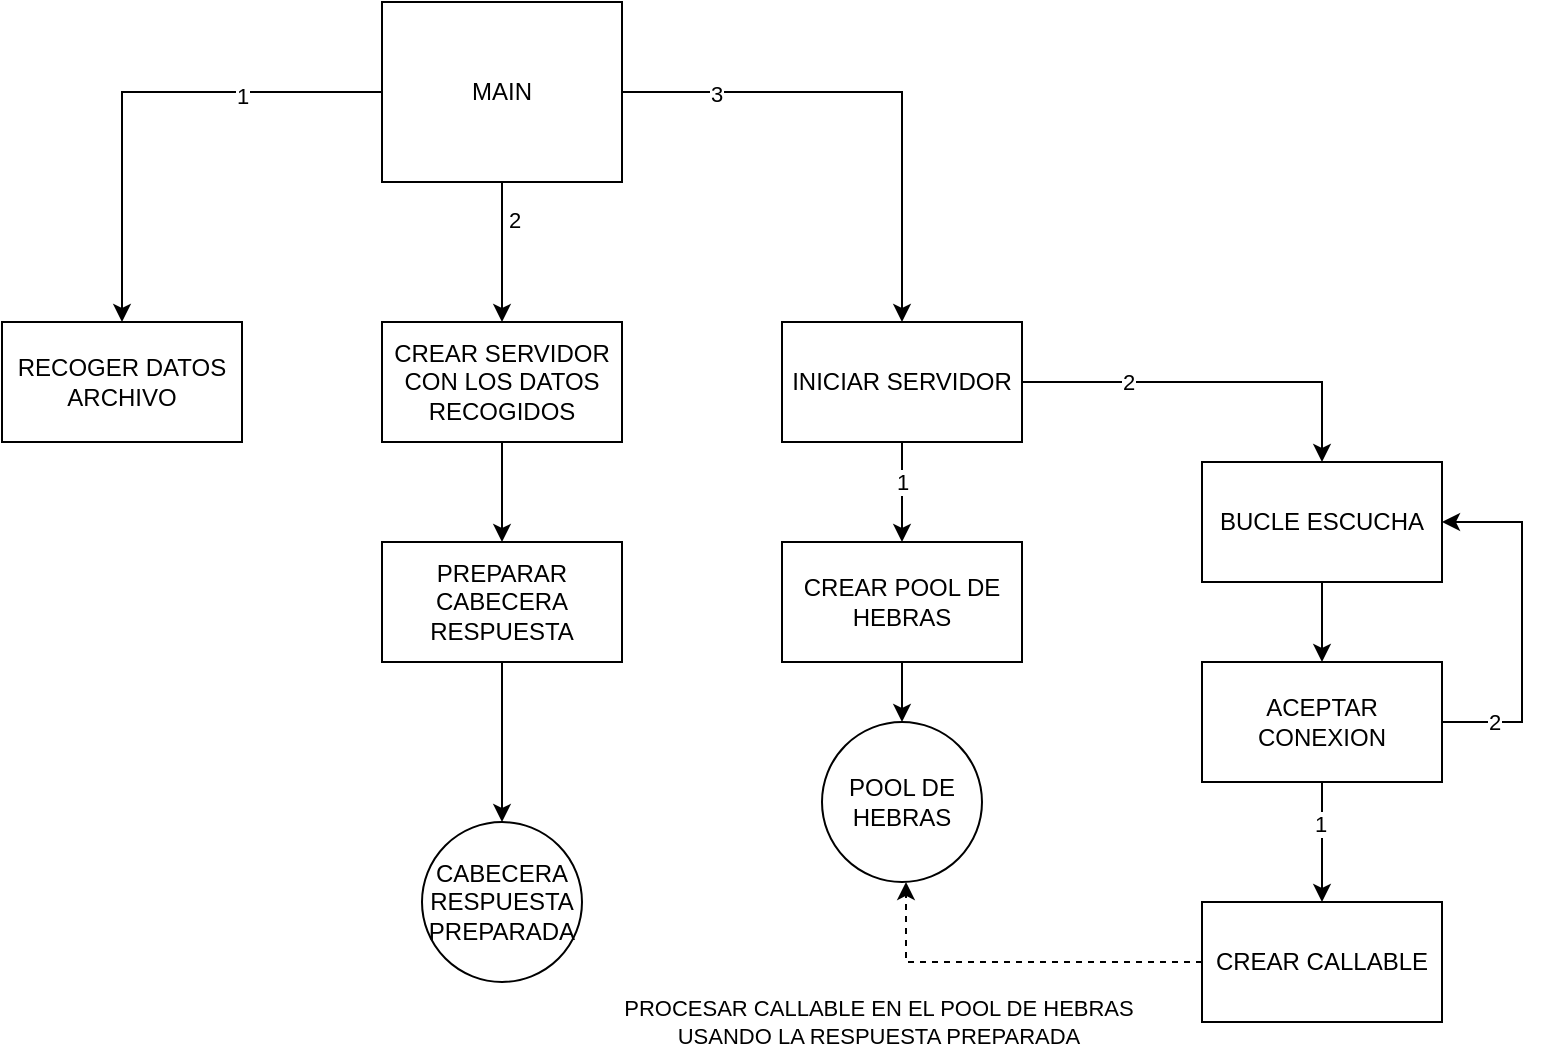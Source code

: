 <mxfile version="20.6.2" type="device"><diagram id="PNSiNulSuGuOk-tgI-bH" name="Página-1"><mxGraphModel dx="1170" dy="688" grid="0" gridSize="10" guides="1" tooltips="1" connect="1" arrows="1" fold="1" page="1" pageScale="1" pageWidth="10000" pageHeight="10000" math="0" shadow="0"><root><mxCell id="0"/><mxCell id="1" parent="0"/><mxCell id="hEcwAsqwdRV_Q21Xhvmg-19" style="edgeStyle=orthogonalEdgeStyle;rounded=0;orthogonalLoop=1;jettySize=auto;html=1;" edge="1" parent="1" source="hEcwAsqwdRV_Q21Xhvmg-18" target="hEcwAsqwdRV_Q21Xhvmg-20"><mxGeometry relative="1" as="geometry"><mxPoint x="400" y="540" as="targetPoint"/></mxGeometry></mxCell><mxCell id="hEcwAsqwdRV_Q21Xhvmg-36" value="1" style="edgeLabel;html=1;align=center;verticalAlign=middle;resizable=0;points=[];" vertex="1" connectable="0" parent="hEcwAsqwdRV_Q21Xhvmg-19"><mxGeometry x="-0.43" y="2" relative="1" as="geometry"><mxPoint as="offset"/></mxGeometry></mxCell><mxCell id="hEcwAsqwdRV_Q21Xhvmg-18" value="MAIN" style="rounded=0;whiteSpace=wrap;html=1;" vertex="1" parent="1"><mxGeometry x="520" y="320" width="120" height="90" as="geometry"/></mxCell><mxCell id="hEcwAsqwdRV_Q21Xhvmg-21" style="edgeStyle=orthogonalEdgeStyle;rounded=0;orthogonalLoop=1;jettySize=auto;html=1;" edge="1" parent="1" source="hEcwAsqwdRV_Q21Xhvmg-18" target="hEcwAsqwdRV_Q21Xhvmg-22"><mxGeometry relative="1" as="geometry"><mxPoint x="570" y="540" as="targetPoint"/><Array as="points"><mxPoint x="580" y="440"/><mxPoint x="580" y="440"/></Array></mxGeometry></mxCell><mxCell id="hEcwAsqwdRV_Q21Xhvmg-37" value="2" style="edgeLabel;html=1;align=center;verticalAlign=middle;resizable=0;points=[];" vertex="1" connectable="0" parent="hEcwAsqwdRV_Q21Xhvmg-21"><mxGeometry x="-0.524" y="2" relative="1" as="geometry"><mxPoint x="4" y="2" as="offset"/></mxGeometry></mxCell><mxCell id="hEcwAsqwdRV_Q21Xhvmg-20" value="RECOGER DATOS&lt;br&gt;ARCHIVO" style="whiteSpace=wrap;html=1;" vertex="1" parent="1"><mxGeometry x="330" y="480" width="120" height="60" as="geometry"/></mxCell><mxCell id="hEcwAsqwdRV_Q21Xhvmg-23" style="edgeStyle=orthogonalEdgeStyle;rounded=0;orthogonalLoop=1;jettySize=auto;html=1;" edge="1" parent="1" source="hEcwAsqwdRV_Q21Xhvmg-22" target="hEcwAsqwdRV_Q21Xhvmg-24"><mxGeometry relative="1" as="geometry"><mxPoint x="510" y="650" as="targetPoint"/></mxGeometry></mxCell><mxCell id="hEcwAsqwdRV_Q21Xhvmg-25" style="edgeStyle=orthogonalEdgeStyle;rounded=0;orthogonalLoop=1;jettySize=auto;html=1;" edge="1" parent="1" source="hEcwAsqwdRV_Q21Xhvmg-18" target="hEcwAsqwdRV_Q21Xhvmg-26"><mxGeometry relative="1" as="geometry"><mxPoint x="640" y="540" as="targetPoint"/><Array as="points"><mxPoint x="780" y="365"/></Array></mxGeometry></mxCell><mxCell id="hEcwAsqwdRV_Q21Xhvmg-38" value="3" style="edgeLabel;html=1;align=center;verticalAlign=middle;resizable=0;points=[];" vertex="1" connectable="0" parent="hEcwAsqwdRV_Q21Xhvmg-25"><mxGeometry x="-0.848" y="-1" relative="1" as="geometry"><mxPoint x="27" as="offset"/></mxGeometry></mxCell><mxCell id="hEcwAsqwdRV_Q21Xhvmg-22" value="CREAR SERVIDOR&lt;br&gt;CON LOS DATOS RECOGIDOS" style="whiteSpace=wrap;html=1;" vertex="1" parent="1"><mxGeometry x="520" y="480" width="120" height="60" as="geometry"/></mxCell><mxCell id="hEcwAsqwdRV_Q21Xhvmg-45" style="edgeStyle=orthogonalEdgeStyle;rounded=0;orthogonalLoop=1;jettySize=auto;html=1;" edge="1" parent="1" source="hEcwAsqwdRV_Q21Xhvmg-24" target="hEcwAsqwdRV_Q21Xhvmg-46"><mxGeometry relative="1" as="geometry"><mxPoint x="810" y="570" as="targetPoint"/></mxGeometry></mxCell><mxCell id="hEcwAsqwdRV_Q21Xhvmg-24" value="PREPARAR&lt;br&gt;CABECERA RESPUESTA" style="whiteSpace=wrap;html=1;" vertex="1" parent="1"><mxGeometry x="520" y="590" width="120" height="60" as="geometry"/></mxCell><mxCell id="hEcwAsqwdRV_Q21Xhvmg-27" style="edgeStyle=orthogonalEdgeStyle;rounded=0;orthogonalLoop=1;jettySize=auto;html=1;" edge="1" parent="1" source="hEcwAsqwdRV_Q21Xhvmg-26" target="hEcwAsqwdRV_Q21Xhvmg-28"><mxGeometry relative="1" as="geometry"><mxPoint x="630" y="910" as="targetPoint"/><Array as="points"><mxPoint x="780" y="550"/><mxPoint x="780" y="550"/></Array></mxGeometry></mxCell><mxCell id="hEcwAsqwdRV_Q21Xhvmg-39" value="1" style="edgeLabel;html=1;align=center;verticalAlign=middle;resizable=0;points=[];" vertex="1" connectable="0" parent="hEcwAsqwdRV_Q21Xhvmg-27"><mxGeometry x="-0.335" y="-2" relative="1" as="geometry"><mxPoint x="2" y="3" as="offset"/></mxGeometry></mxCell><mxCell id="hEcwAsqwdRV_Q21Xhvmg-26" value="INICIAR SERVIDOR&lt;br&gt;" style="whiteSpace=wrap;html=1;" vertex="1" parent="1"><mxGeometry x="720" y="480" width="120" height="60" as="geometry"/></mxCell><mxCell id="hEcwAsqwdRV_Q21Xhvmg-30" style="edgeStyle=orthogonalEdgeStyle;rounded=0;orthogonalLoop=1;jettySize=auto;html=1;" edge="1" parent="1" source="hEcwAsqwdRV_Q21Xhvmg-26" target="hEcwAsqwdRV_Q21Xhvmg-29"><mxGeometry relative="1" as="geometry"><Array as="points"><mxPoint x="990" y="510"/></Array></mxGeometry></mxCell><mxCell id="hEcwAsqwdRV_Q21Xhvmg-40" value="2" style="edgeLabel;html=1;align=center;verticalAlign=middle;resizable=0;points=[];" vertex="1" connectable="0" parent="hEcwAsqwdRV_Q21Xhvmg-30"><mxGeometry x="-0.716" relative="1" as="geometry"><mxPoint x="26" as="offset"/></mxGeometry></mxCell><mxCell id="hEcwAsqwdRV_Q21Xhvmg-44" style="edgeStyle=orthogonalEdgeStyle;rounded=0;orthogonalLoop=1;jettySize=auto;html=1;" edge="1" parent="1" source="hEcwAsqwdRV_Q21Xhvmg-28" target="hEcwAsqwdRV_Q21Xhvmg-43"><mxGeometry relative="1" as="geometry"/></mxCell><mxCell id="hEcwAsqwdRV_Q21Xhvmg-28" value="CREAR POOL DE HEBRAS" style="whiteSpace=wrap;html=1;" vertex="1" parent="1"><mxGeometry x="720" y="590" width="120" height="60" as="geometry"/></mxCell><mxCell id="hEcwAsqwdRV_Q21Xhvmg-31" style="edgeStyle=orthogonalEdgeStyle;rounded=0;orthogonalLoop=1;jettySize=auto;html=1;" edge="1" parent="1" source="hEcwAsqwdRV_Q21Xhvmg-29" target="hEcwAsqwdRV_Q21Xhvmg-32"><mxGeometry relative="1" as="geometry"><mxPoint x="810" y="1000" as="targetPoint"/></mxGeometry></mxCell><mxCell id="hEcwAsqwdRV_Q21Xhvmg-29" value="BUCLE ESCUCHA" style="whiteSpace=wrap;html=1;" vertex="1" parent="1"><mxGeometry x="930" y="550" width="120" height="60" as="geometry"/></mxCell><mxCell id="hEcwAsqwdRV_Q21Xhvmg-33" style="edgeStyle=orthogonalEdgeStyle;rounded=0;orthogonalLoop=1;jettySize=auto;html=1;startArrow=none;" edge="1" parent="1" source="hEcwAsqwdRV_Q21Xhvmg-32" target="hEcwAsqwdRV_Q21Xhvmg-29"><mxGeometry relative="1" as="geometry"><Array as="points"><mxPoint x="1090" y="680"/><mxPoint x="1090" y="580"/></Array></mxGeometry></mxCell><mxCell id="hEcwAsqwdRV_Q21Xhvmg-50" value="2" style="edgeLabel;html=1;align=center;verticalAlign=middle;resizable=0;points=[];" vertex="1" connectable="0" parent="hEcwAsqwdRV_Q21Xhvmg-33"><mxGeometry x="-0.712" relative="1" as="geometry"><mxPoint as="offset"/></mxGeometry></mxCell><mxCell id="hEcwAsqwdRV_Q21Xhvmg-34" style="edgeStyle=orthogonalEdgeStyle;rounded=0;orthogonalLoop=1;jettySize=auto;html=1;" edge="1" parent="1" source="hEcwAsqwdRV_Q21Xhvmg-32" target="hEcwAsqwdRV_Q21Xhvmg-35"><mxGeometry relative="1" as="geometry"><mxPoint x="810" y="1110" as="targetPoint"/></mxGeometry></mxCell><mxCell id="hEcwAsqwdRV_Q21Xhvmg-49" value="1" style="edgeLabel;html=1;align=center;verticalAlign=middle;resizable=0;points=[];" vertex="1" connectable="0" parent="hEcwAsqwdRV_Q21Xhvmg-34"><mxGeometry x="-0.314" y="-1" relative="1" as="geometry"><mxPoint as="offset"/></mxGeometry></mxCell><mxCell id="hEcwAsqwdRV_Q21Xhvmg-32" value="ACEPTAR CONEXION" style="whiteSpace=wrap;html=1;" vertex="1" parent="1"><mxGeometry x="930" y="650" width="120" height="60" as="geometry"/></mxCell><mxCell id="hEcwAsqwdRV_Q21Xhvmg-41" style="edgeStyle=orthogonalEdgeStyle;rounded=0;orthogonalLoop=1;jettySize=auto;html=1;dashed=1;" edge="1" parent="1" source="hEcwAsqwdRV_Q21Xhvmg-35" target="hEcwAsqwdRV_Q21Xhvmg-43"><mxGeometry relative="1" as="geometry"><mxPoint x="1050" y="670" as="targetPoint"/><Array as="points"><mxPoint x="782" y="800"/></Array></mxGeometry></mxCell><mxCell id="hEcwAsqwdRV_Q21Xhvmg-42" value="PROCESAR CALLABLE EN EL POOL DE HEBRAS&lt;br&gt;USANDO LA RESPUESTA PREPARADA" style="edgeLabel;html=1;align=center;verticalAlign=middle;resizable=0;points=[];rotation=0;" vertex="1" connectable="0" parent="hEcwAsqwdRV_Q21Xhvmg-41"><mxGeometry x="-0.572" y="-2" relative="1" as="geometry"><mxPoint x="-122" y="32" as="offset"/></mxGeometry></mxCell><mxCell id="hEcwAsqwdRV_Q21Xhvmg-43" value="POOL DE HEBRAS" style="ellipse;whiteSpace=wrap;html=1;aspect=fixed;" vertex="1" parent="1"><mxGeometry x="740" y="680" width="80" height="80" as="geometry"/></mxCell><mxCell id="hEcwAsqwdRV_Q21Xhvmg-46" value="CABECERA&lt;br&gt;RESPUESTA&lt;br&gt;PREPARADA" style="ellipse;whiteSpace=wrap;html=1;aspect=fixed;" vertex="1" parent="1"><mxGeometry x="540" y="730" width="80" height="80" as="geometry"/></mxCell><mxCell id="hEcwAsqwdRV_Q21Xhvmg-35" value="CREAR CALLABLE" style="whiteSpace=wrap;html=1;" vertex="1" parent="1"><mxGeometry x="930" y="770" width="120" height="60" as="geometry"/></mxCell></root></mxGraphModel></diagram></mxfile>